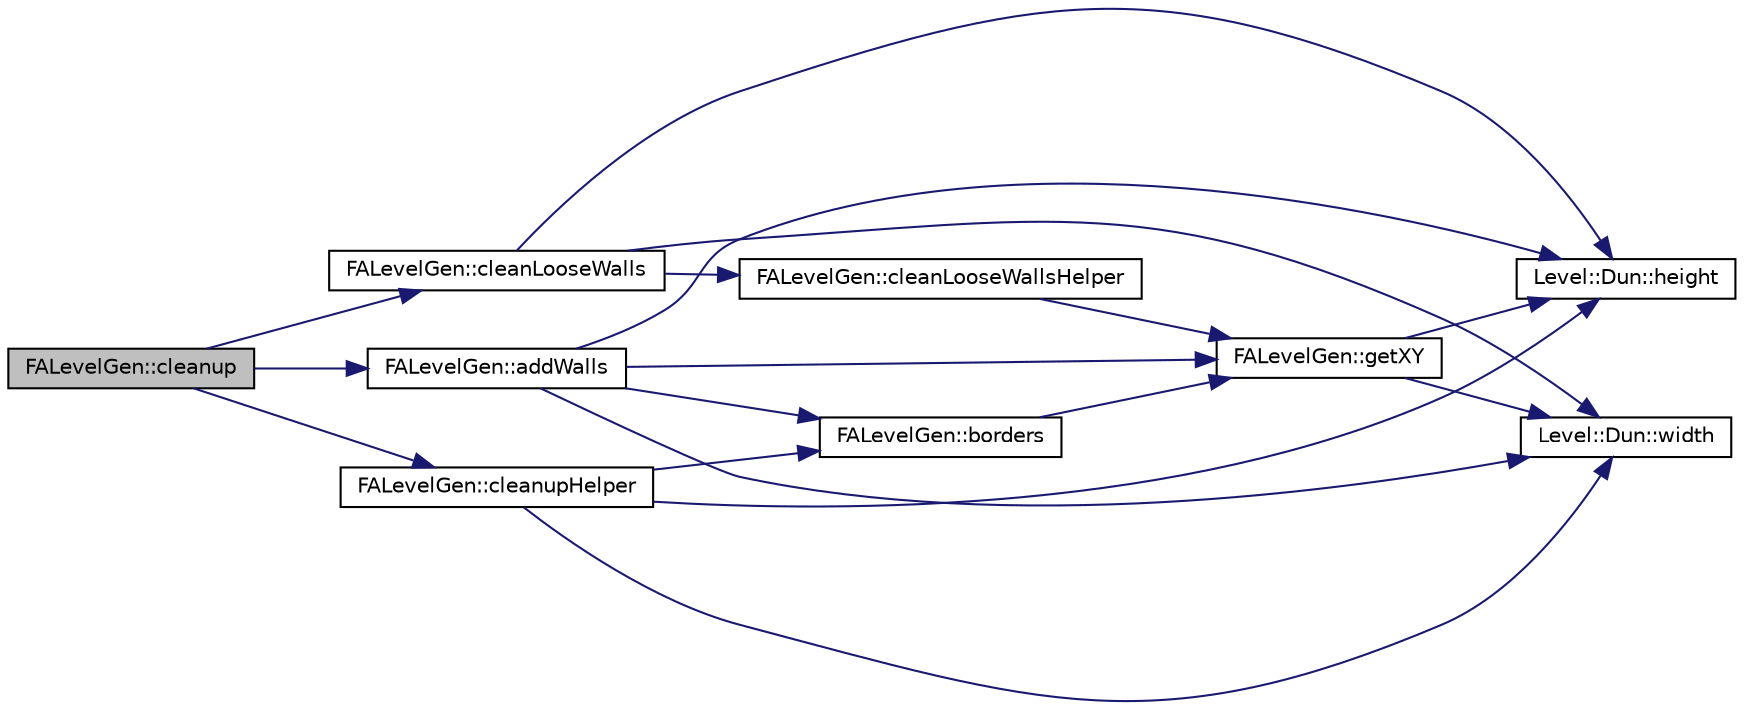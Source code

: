 digraph G
{
  edge [fontname="Helvetica",fontsize="10",labelfontname="Helvetica",labelfontsize="10"];
  node [fontname="Helvetica",fontsize="10",shape=record];
  rankdir="LR";
  Node1 [label="FALevelGen::cleanup",height=0.2,width=0.4,color="black", fillcolor="grey75", style="filled" fontcolor="black"];
  Node1 -> Node2 [color="midnightblue",fontsize="10",style="solid",fontname="Helvetica"];
  Node2 [label="FALevelGen::cleanupHelper",height=0.2,width=0.4,color="black", fillcolor="white", style="filled",URL="$namespace_f_a_level_gen.html#a919277a6ead4f9bab070feaf8151ff29"];
  Node2 -> Node3 [color="midnightblue",fontsize="10",style="solid",fontname="Helvetica"];
  Node3 [label="Level::Dun::width",height=0.2,width=0.4,color="black", fillcolor="white", style="filled",URL="$class_level_1_1_dun.html#a484e94f5c0d423b9277ee500583c510d"];
  Node2 -> Node4 [color="midnightblue",fontsize="10",style="solid",fontname="Helvetica"];
  Node4 [label="Level::Dun::height",height=0.2,width=0.4,color="black", fillcolor="white", style="filled",URL="$class_level_1_1_dun.html#a741579a7d91d77fa99026cc35c77ac59"];
  Node2 -> Node5 [color="midnightblue",fontsize="10",style="solid",fontname="Helvetica"];
  Node5 [label="FALevelGen::borders",height=0.2,width=0.4,color="black", fillcolor="white", style="filled",URL="$namespace_f_a_level_gen.html#abd97c680f0e14d01f8ce16c23ec91ca9"];
  Node5 -> Node6 [color="midnightblue",fontsize="10",style="solid",fontname="Helvetica"];
  Node6 [label="FALevelGen::getXY",height=0.2,width=0.4,color="black", fillcolor="white", style="filled",URL="$namespace_f_a_level_gen.html#ae58979758ba5b5bc2d6f0e719832b3ef"];
  Node6 -> Node3 [color="midnightblue",fontsize="10",style="solid",fontname="Helvetica"];
  Node6 -> Node4 [color="midnightblue",fontsize="10",style="solid",fontname="Helvetica"];
  Node1 -> Node7 [color="midnightblue",fontsize="10",style="solid",fontname="Helvetica"];
  Node7 [label="FALevelGen::addWalls",height=0.2,width=0.4,color="black", fillcolor="white", style="filled",URL="$namespace_f_a_level_gen.html#a0419289bedbab7a736278c975a39a220"];
  Node7 -> Node3 [color="midnightblue",fontsize="10",style="solid",fontname="Helvetica"];
  Node7 -> Node4 [color="midnightblue",fontsize="10",style="solid",fontname="Helvetica"];
  Node7 -> Node6 [color="midnightblue",fontsize="10",style="solid",fontname="Helvetica"];
  Node7 -> Node5 [color="midnightblue",fontsize="10",style="solid",fontname="Helvetica"];
  Node1 -> Node8 [color="midnightblue",fontsize="10",style="solid",fontname="Helvetica"];
  Node8 [label="FALevelGen::cleanLooseWalls",height=0.2,width=0.4,color="black", fillcolor="white", style="filled",URL="$namespace_f_a_level_gen.html#a390fa115f23f6651f009d2dfcd639b98"];
  Node8 -> Node3 [color="midnightblue",fontsize="10",style="solid",fontname="Helvetica"];
  Node8 -> Node4 [color="midnightblue",fontsize="10",style="solid",fontname="Helvetica"];
  Node8 -> Node9 [color="midnightblue",fontsize="10",style="solid",fontname="Helvetica"];
  Node9 [label="FALevelGen::cleanLooseWallsHelper",height=0.2,width=0.4,color="black", fillcolor="white", style="filled",URL="$namespace_f_a_level_gen.html#a0a6b8872f9374d3d1ea6e1bf6a8a350b"];
  Node9 -> Node6 [color="midnightblue",fontsize="10",style="solid",fontname="Helvetica"];
}
